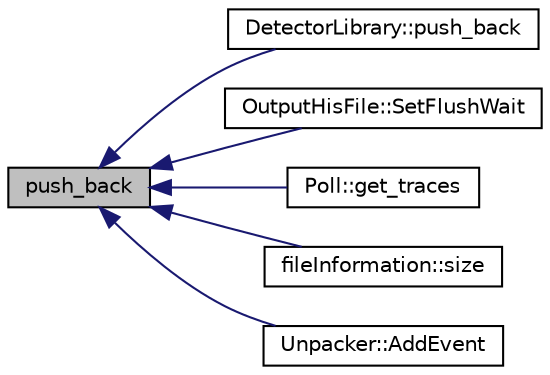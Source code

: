digraph "push_back"
{
  edge [fontname="Helvetica",fontsize="10",labelfontname="Helvetica",labelfontsize="10"];
  node [fontname="Helvetica",fontsize="10",shape=record];
  rankdir="LR";
  Node1 [label="push_back",height=0.2,width=0.4,color="black", fillcolor="grey75", style="filled", fontcolor="black"];
  Node1 -> Node2 [dir="back",color="midnightblue",fontsize="10",style="solid",fontname="Helvetica"];
  Node2 [label="DetectorLibrary::push_back",height=0.2,width=0.4,color="black", fillcolor="white", style="filled",URL="$dc/dbe/class_detector_library.html#a9568c307053a8c7c23d81af11af8bd37"];
  Node1 -> Node3 [dir="back",color="midnightblue",fontsize="10",style="solid",fontname="Helvetica"];
  Node3 [label="OutputHisFile::SetFlushWait",height=0.2,width=0.4,color="black", fillcolor="white", style="filled",URL="$d9/d7d/class_output_his_file.html#a8e5872a99fec75f5cf03e13eb4f89afb",tooltip="Set the number of fills to wait between file Flushes. "];
  Node1 -> Node4 [dir="back",color="midnightblue",fontsize="10",style="solid",fontname="Helvetica"];
  Node4 [label="Poll::get_traces",height=0.2,width=0.4,color="black", fillcolor="white", style="filled",URL="$d6/db0/class_poll.html#a7bc77d04169be53d1a3553e0a55932d6",tooltip="Acquire raw traces from a pixie module. "];
  Node1 -> Node5 [dir="back",color="midnightblue",fontsize="10",style="solid",fontname="Helvetica"];
  Node5 [label="fileInformation::size",height=0.2,width=0.4,color="black", fillcolor="white", style="filled",URL="$d1/db0/classfile_information.html#ab5c4ce6424f385d02579280491611950"];
  Node1 -> Node6 [dir="back",color="midnightblue",fontsize="10",style="solid",fontname="Helvetica"];
  Node6 [label="Unpacker::AddEvent",height=0.2,width=0.4,color="black", fillcolor="white", style="filled",URL="$d2/de8/class_unpacker.html#a73aa13070de679d80a3cc5f327f3f606"];
}
